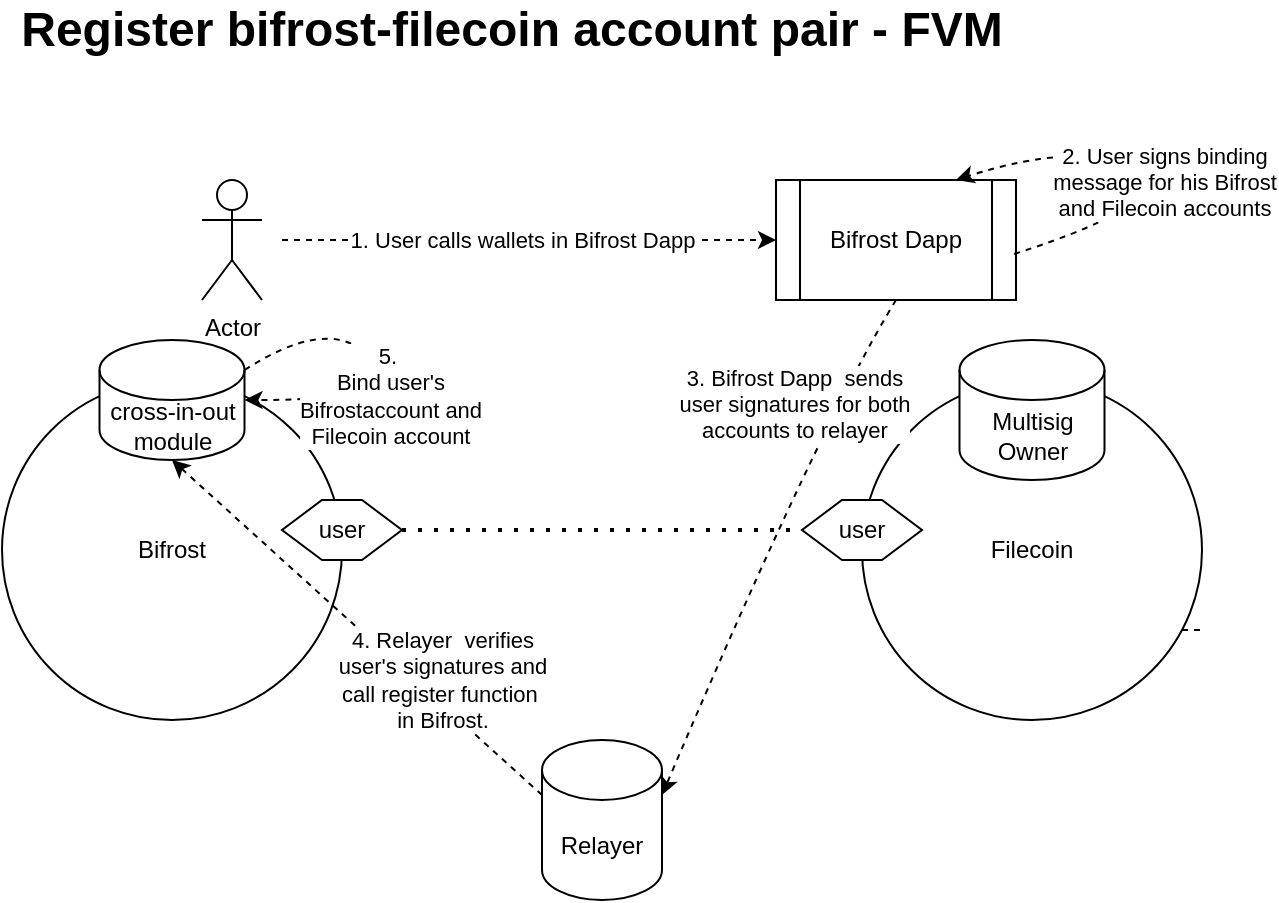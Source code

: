 <mxfile version="21.0.2" type="github"><diagram id="1qVJCfuYaMeoUfc-0dYW" name="Page-1"><mxGraphModel dx="1434" dy="828" grid="1" gridSize="10" guides="1" tooltips="1" connect="1" arrows="1" fold="1" page="1" pageScale="1" pageWidth="827" pageHeight="1169" math="0" shadow="0"><root><mxCell id="0"/><mxCell id="1" parent="0"/><mxCell id="QOcSFR8y_e22kkafj4sU-1" value="Bifrost" style="ellipse;whiteSpace=wrap;html=1;aspect=fixed;" parent="1" vertex="1"><mxGeometry x="120" y="250" width="170" height="170" as="geometry"/></mxCell><mxCell id="QOcSFR8y_e22kkafj4sU-2" value="Filecoin" style="ellipse;whiteSpace=wrap;html=1;aspect=fixed;" parent="1" vertex="1"><mxGeometry x="550" y="250" width="170" height="170" as="geometry"/></mxCell><mxCell id="QOcSFR8y_e22kkafj4sU-6" value="user" style="shape=hexagon;perimeter=hexagonPerimeter2;whiteSpace=wrap;html=1;fixedSize=1;" parent="1" vertex="1"><mxGeometry x="260" y="310" width="60" height="30" as="geometry"/></mxCell><mxCell id="QOcSFR8y_e22kkafj4sU-7" value="user" style="shape=hexagon;perimeter=hexagonPerimeter2;whiteSpace=wrap;html=1;fixedSize=1;" parent="1" vertex="1"><mxGeometry x="520" y="310" width="60" height="30" as="geometry"/></mxCell><mxCell id="QOcSFR8y_e22kkafj4sU-8" value="" style="endArrow=none;dashed=1;html=1;dashPattern=1 3;strokeWidth=2;rounded=0;exitX=1;exitY=0.5;exitDx=0;exitDy=0;entryX=0;entryY=0.5;entryDx=0;entryDy=0;" parent="1" source="QOcSFR8y_e22kkafj4sU-6" target="QOcSFR8y_e22kkafj4sU-7" edge="1"><mxGeometry width="50" height="50" relative="1" as="geometry"><mxPoint x="360" y="390" as="sourcePoint"/><mxPoint x="410" y="340" as="targetPoint"/></mxGeometry></mxCell><mxCell id="QOcSFR8y_e22kkafj4sU-9" value="Multisig&lt;br&gt;Owner" style="shape=cylinder3;whiteSpace=wrap;html=1;boundedLbl=1;backgroundOutline=1;size=15;" parent="1" vertex="1"><mxGeometry x="598.75" y="230" width="72.5" height="70" as="geometry"/></mxCell><mxCell id="QOcSFR8y_e22kkafj4sU-11" value="cross-in-out module" style="shape=cylinder3;whiteSpace=wrap;html=1;boundedLbl=1;backgroundOutline=1;size=15;" parent="1" vertex="1"><mxGeometry x="168.75" y="230" width="72.5" height="60" as="geometry"/></mxCell><mxCell id="QOcSFR8y_e22kkafj4sU-21" value="5.&amp;nbsp;&lt;br&gt;Bind user's &lt;br&gt;Bifrostaccount and &lt;br&gt;Filecoin account" style="curved=1;endArrow=classic;html=1;rounded=0;exitX=1;exitY=0;exitDx=0;exitDy=15;exitPerimeter=0;entryX=1;entryY=0.5;entryDx=0;entryDy=0;dashed=1;entryPerimeter=0;" parent="1" source="QOcSFR8y_e22kkafj4sU-11" target="QOcSFR8y_e22kkafj4sU-11" edge="1"><mxGeometry x="0.08" y="-10" width="50" height="50" relative="1" as="geometry"><mxPoint x="290" y="260" as="sourcePoint"/><mxPoint x="340" y="210" as="targetPoint"/><Array as="points"><mxPoint x="280" y="220"/><mxPoint x="320" y="250"/><mxPoint x="290" y="260"/></Array><mxPoint as="offset"/></mxGeometry></mxCell><mxCell id="womPOICztjm91fhaPhi_-1" value="Relayer" style="shape=cylinder3;whiteSpace=wrap;html=1;boundedLbl=1;backgroundOutline=1;size=15;" parent="1" vertex="1"><mxGeometry x="390" y="430" width="60" height="80" as="geometry"/></mxCell><mxCell id="womPOICztjm91fhaPhi_-7" value="" style="endArrow=none;dashed=1;html=1;rounded=0;exitX=1;exitY=0.5;exitDx=0;exitDy=0;" parent="1" edge="1"><mxGeometry width="50" height="50" relative="1" as="geometry"><mxPoint x="710" y="375" as="sourcePoint"/><mxPoint x="720" y="375" as="targetPoint"/></mxGeometry></mxCell><mxCell id="womPOICztjm91fhaPhi_-12" value="" style="endArrow=classic;html=1;rounded=0;dashed=1;exitX=0;exitY=0;exitDx=0;exitDy=27.5;exitPerimeter=0;entryX=0.5;entryY=1;entryDx=0;entryDy=0;entryPerimeter=0;" parent="1" source="womPOICztjm91fhaPhi_-1" target="QOcSFR8y_e22kkafj4sU-11" edge="1"><mxGeometry width="50" height="50" relative="1" as="geometry"><mxPoint x="270" y="550" as="sourcePoint"/><mxPoint x="320" y="500" as="targetPoint"/></mxGeometry></mxCell><mxCell id="OPFD0uDVI70I2edXx8z7-1" value="4. Relayer&amp;nbsp; verifies&lt;br style=&quot;border-color: var(--border-color);&quot;&gt;user's signatures and&lt;br&gt;call register function&amp;nbsp;&lt;br&gt;in Bifrost." style="edgeLabel;html=1;align=center;verticalAlign=middle;resizable=0;points=[];" parent="womPOICztjm91fhaPhi_-12" vertex="1" connectable="0"><mxGeometry x="-0.108" y="2" relative="1" as="geometry"><mxPoint x="34" y="16" as="offset"/></mxGeometry></mxCell><mxCell id="womPOICztjm91fhaPhi_-15" value="Register bifrost-filecoin account pair - FVM" style="text;html=1;strokeColor=none;fillColor=none;align=center;verticalAlign=middle;whiteSpace=wrap;rounded=0;fontStyle=1;fontSize=24;" parent="1" vertex="1"><mxGeometry x="120" y="60" width="510" height="30" as="geometry"/></mxCell><mxCell id="z5sPciKj7eO9m0xCSq6S-1" value="Bifrost Dapp" style="shape=process;whiteSpace=wrap;html=1;backgroundOutline=1;" parent="1" vertex="1"><mxGeometry x="507" y="150" width="120" height="60" as="geometry"/></mxCell><mxCell id="z5sPciKj7eO9m0xCSq6S-2" value="Actor" style="shape=umlActor;verticalLabelPosition=bottom;verticalAlign=top;html=1;outlineConnect=0;" parent="1" vertex="1"><mxGeometry x="220" y="150" width="30" height="60" as="geometry"/></mxCell><mxCell id="z5sPciKj7eO9m0xCSq6S-3" value="" style="endArrow=classic;html=1;rounded=0;entryX=0;entryY=0.5;entryDx=0;entryDy=0;dashed=1;" parent="1" target="z5sPciKj7eO9m0xCSq6S-1" edge="1"><mxGeometry width="50" height="50" relative="1" as="geometry"><mxPoint x="260" y="180" as="sourcePoint"/><mxPoint x="320" y="160" as="targetPoint"/></mxGeometry></mxCell><mxCell id="z5sPciKj7eO9m0xCSq6S-4" value="1. User calls wallets in Bifrost Dapp" style="edgeLabel;html=1;align=center;verticalAlign=middle;resizable=0;points=[];" parent="z5sPciKj7eO9m0xCSq6S-3" vertex="1" connectable="0"><mxGeometry x="-0.117" y="2" relative="1" as="geometry"><mxPoint x="11" y="2" as="offset"/></mxGeometry></mxCell><mxCell id="vZTD1PaGSZ1KzE3osccO-2" value="" style="curved=1;endArrow=classic;html=1;rounded=0;exitX=0.992;exitY=0.617;exitDx=0;exitDy=0;exitPerimeter=0;entryX=0.75;entryY=0;entryDx=0;entryDy=0;dashed=1;" parent="1" source="z5sPciKj7eO9m0xCSq6S-1" target="z5sPciKj7eO9m0xCSq6S-1" edge="1"><mxGeometry width="50" height="50" relative="1" as="geometry"><mxPoint x="660" y="190" as="sourcePoint"/><mxPoint x="710" y="140" as="targetPoint"/><Array as="points"><mxPoint x="710" y="160"/><mxPoint x="660" y="130"/></Array></mxGeometry></mxCell><mxCell id="vZTD1PaGSZ1KzE3osccO-5" value="2. User signs binding&lt;br&gt;message for his Bifrost&lt;br&gt;and Filecoin accounts" style="edgeLabel;html=1;align=center;verticalAlign=middle;resizable=0;points=[];" parent="vZTD1PaGSZ1KzE3osccO-2" vertex="1" connectable="0"><mxGeometry x="0.144" y="3" relative="1" as="geometry"><mxPoint x="21" y="5" as="offset"/></mxGeometry></mxCell><mxCell id="vZTD1PaGSZ1KzE3osccO-3" value="" style="curved=1;endArrow=classic;html=1;rounded=0;dashed=1;exitX=0.5;exitY=1;exitDx=0;exitDy=0;entryX=1;entryY=0;entryDx=0;entryDy=27.5;entryPerimeter=0;" parent="1" source="z5sPciKj7eO9m0xCSq6S-1" target="womPOICztjm91fhaPhi_-1" edge="1"><mxGeometry width="50" height="50" relative="1" as="geometry"><mxPoint x="400" y="270" as="sourcePoint"/><mxPoint x="450" y="220" as="targetPoint"/><Array as="points"><mxPoint x="530" y="270"/></Array></mxGeometry></mxCell><mxCell id="vZTD1PaGSZ1KzE3osccO-6" value="3. Bifrost Dapp&amp;nbsp; sends&lt;br&gt;user signatures for both &lt;br&gt;accounts to relayer" style="edgeLabel;html=1;align=center;verticalAlign=middle;resizable=0;points=[];" parent="vZTD1PaGSZ1KzE3osccO-3" vertex="1" connectable="0"><mxGeometry x="0.003" y="-9" relative="1" as="geometry"><mxPoint x="20" y="-66" as="offset"/></mxGeometry></mxCell></root></mxGraphModel></diagram></mxfile>